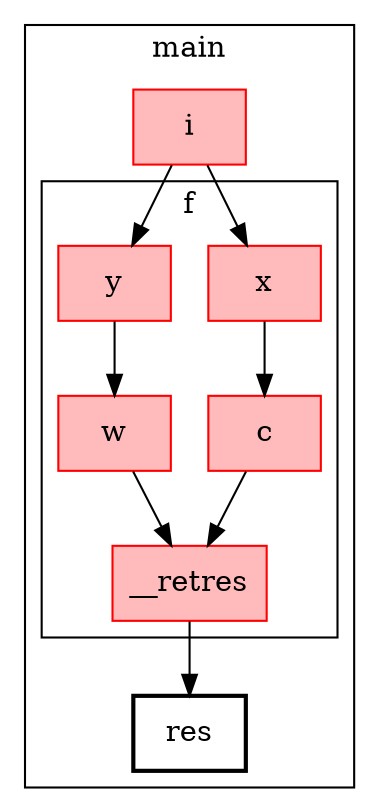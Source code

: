 digraph G {
  cp2 [label=<res>, shape=box, style="bold", ];
  cp3 [label=<__retres>, shape=box, fillcolor="#FFBBBB", color="#FF0000",
       style="filled", ];
  cp5 [label=<c>, shape=box, fillcolor="#FFBBBB", color="#FF0000",
       style="filled", ];
  cp7 [label=<w>, shape=box, fillcolor="#FFBBBB", color="#FF0000",
       style="filled", ];
  cp9 [label=<x>, shape=box, fillcolor="#FFBBBB", color="#FF0000",
       style="filled", ];
  cp11 [label=<y>, shape=box, fillcolor="#FFBBBB", color="#FF0000",
        style="filled", ];
  cp13 [label=<i>, shape=box, fillcolor="#FFBBBB", color="#FF0000",
        style="filled", ];
  
  subgraph cluster_cs_1 { label=<main>; cp13;cp2;
    subgraph cluster_cs_2 { label=<f>; cp11;cp9;cp7;cp5;cp3;
       };
     };
  
  cp3 -> cp2;
  cp5 -> cp3;
  cp7 -> cp3;
  cp9 -> cp5;
  cp11 -> cp7;
  cp13 -> cp9;
  cp13 -> cp11;
  
  }